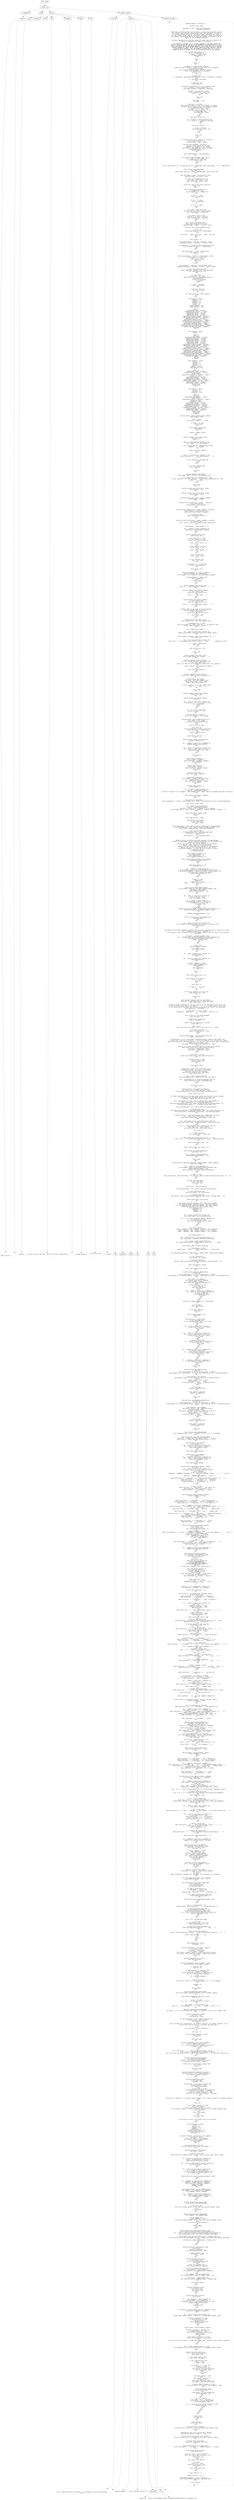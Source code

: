 digraph lpegNode {

node [fontname=Helvetica]
edge [style=dashed]

doc_0 [label="doc - 2099"]


doc_0 -> { section_1}
{rank=same; section_1}

section_1 [label="section: 1-8"]


// END RANK doc_0

section_1 -> { header_2 prose_3 prose_4 section_5}
{rank=same; header_2 prose_3 prose_4 section_5}

header_2 [label="1 : Argparse"]

prose_3 [label="prose"]

prose_4 [label="prose"]

section_5 [label="section: 9-2099"]


// END RANK section_1

header_2 -> leaf_6
leaf_6  [color=Gray,shape=rectangle,fontname=Inconsolata,label="* Argparse"]
// END RANK header_2

prose_3 -> { raw_7}
{rank=same; raw_7}

raw_7 [label="raw"]


// END RANK prose_3

raw_7 -> leaf_8
leaf_8  [color=Gray,shape=rectangle,fontname=Inconsolata,label="

Now on [[0.7]].
"]
// END RANK raw_7

prose_4 -> { prespace_9 literal_10 raw_11 prespace_12 literal_13 raw_14}
{rank=same; prespace_9 literal_10 raw_11 prespace_12 literal_13 raw_14}

prespace_9 [label="prespace"]

literal_10 [label="literal"]

raw_11 [label="raw"]

prespace_12 [label="prespace"]

literal_13 [label="literal"]

raw_14 [label="raw"]


// END RANK prose_4

prespace_9 -> leaf_15
leaf_15  [color=Gray,shape=rectangle,fontname=Inconsolata,label=""]
// END RANK prespace_9

literal_10 -> leaf_16
leaf_16  [color=Gray,shape=rectangle,fontname=Inconsolata,label="argparse"]
// END RANK literal_10

raw_11 -> leaf_17
leaf_17  [color=Gray,shape=rectangle,fontname=Inconsolata,label=" is what it says on the label, and we're lifting it wholesale as"]
// END RANK raw_11

prespace_12 -> leaf_18
leaf_18  [color=Gray,shape=rectangle,fontname=Inconsolata,label=""]
// END RANK prespace_12

literal_13 -> leaf_19
leaf_19  [color=Gray,shape=rectangle,fontname=Inconsolata,label="package.argparse"]
// END RANK literal_13

raw_14 -> leaf_20
leaf_20  [color=Gray,shape=rectangle,fontname=Inconsolata,label=", at least for now.

"]
// END RANK raw_14

section_5 -> { header_21 prose_22 codeblock_23}
{rank=same; header_21 prose_22 codeblock_23}

header_21 [label="3 : License"]

prose_22 [label="prose"]

codeblock_23 [label="code block 16-2099"]


// END RANK section_5

header_21 -> leaf_24
leaf_24  [color=Gray,shape=rectangle,fontname=Inconsolata,label="*** License"]
// END RANK header_21

prose_22 -> { raw_25 prespace_26 literal_27 raw_28 link_29 raw_30}
{rank=same; raw_25 prespace_26 literal_27 raw_28 link_29 raw_30}

raw_25 [label="raw"]

prespace_26 [label="prespace"]

literal_27 [label="literal"]

raw_28 [label="raw"]

link_29 [label="link"]

raw_30 [label="raw"]


// END RANK prose_22

raw_25 -> leaf_31
leaf_31  [color=Gray,shape=rectangle,fontname=Inconsolata,label="

This is lightly modified by wrapping it in an anonymous function and assigning
it to"]
// END RANK raw_25

prespace_26 -> leaf_32
leaf_32  [color=Gray,shape=rectangle,fontname=Inconsolata,label=" "]
// END RANK prespace_26

literal_27 -> leaf_33
leaf_33  [color=Gray,shape=rectangle,fontname=Inconsolata,label="package.argparse"]
// END RANK literal_27

raw_28 -> leaf_34
leaf_34  [color=Gray,shape=rectangle,fontname=Inconsolata,label=", but is otherwise exactly as"]
// END RANK raw_28

link_29 -> { anchortext_35 url_36}
{rank=same; anchortext_35 url_36}

anchortext_35 [label="anchortext"]

url_36 [label="url"]


// END RANK link_29

anchortext_35 -> leaf_37
leaf_37  [color=Gray,shape=rectangle,fontname=Inconsolata,label="found here"]
// END RANK anchortext_35

url_36 -> leaf_38
leaf_38  [color=Gray,shape=rectangle,fontname=Inconsolata,label="https://raw.githubusercontent.com/mpeterv/argparse/master/src/argparse.lua"]
// END RANK url_36

raw_30 -> leaf_39
leaf_39  [color=Gray,shape=rectangle,fontname=Inconsolata,label=".
"]
// END RANK raw_30

codeblock_23 -> leaf_40
leaf_40  [color=Gray,shape=rectangle,fontname=Inconsolata,label="package.argparse = (function ()

-- The MIT License (MIT)

-- Copyright (c) 2013 - 2018 Peter Melnichenko
--                      2019 Paul Ouellette

-- Permission is hereby granted, free of charge, to any person obtaining a copy of
-- this software and associated documentation files (the \"Software\"), to deal in
-- the Software without restriction, including without limitation the rights to
-- use, copy, modify, merge, publish, distribute, sublicense, and/or sell copies of
-- the Software, and to permit persons to whom the Software is furnished to do so,
-- subject to the following conditions:

-- The above copyright notice and this permission notice shall be included in all
-- copies or substantial portions of the Software.

-- THE SOFTWARE IS PROVIDED \"AS IS\", WITHOUT WARRANTY OF ANY KIND, EXPRESS OR
-- IMPLIED, INCLUDING BUT NOT LIMITED TO THE WARRANTIES OF MERCHANTABILITY, FITNESS
-- FOR A PARTICULAR PURPOSE AND NONINFRINGEMENT. IN NO EVENT SHALL THE AUTHORS OR
-- COPYRIGHT HOLDERS BE LIABLE FOR ANY CLAIM, DAMAGES OR OTHER LIABILITY, WHETHER
-- IN AN ACTION OF CONTRACT, TORT OR OTHERWISE, ARISING FROM, OUT OF OR IN
-- CONNECTION WITH THE SOFTWARE OR THE USE OR OTHER DEALINGS IN THE SOFTWARE.

local function deep_update(t1, t2)
   for k, v in pairs(t2) do
      if type(v) == \"table\" then
         v = deep_update({}, v)
      end

      t1[k] = v
   end

   return t1
end

-- A property is a tuple {name, callback}.
-- properties.args is number of properties that can be set as arguments
-- when calling an object.
local function class(prototype, properties, parent)
   -- Class is the metatable of its instances.
   local cl = {}
   cl.__index = cl

   if parent then
      cl.__prototype = deep_update(deep_update({}, parent.__prototype), prototype)
   else
      cl.__prototype = prototype
   end

   if properties then
      local names = {}

      -- Create setter methods and fill set of property names.
      for _, property in ipairs(properties) do
         local name, callback = property[1], property[2]

         cl[name] = function(self, value)
            if not callback(self, value) then
               self[\"_\" .. name] = value
            end

            return self
         end

         names[name] = true
      end

      function cl.__call(self, ...)
         -- When calling an object, if the first argument is a table,
         -- interpret keys as property names, else delegate arguments
         -- to corresponding setters in order.
         if type((...)) == \"table\" then
            for name, value in pairs((...)) do
               if names[name] then
                  self[name](self, value)
               end
            end
         else
            local nargs = select(\"#\", ...)

            for i, property in ipairs(properties) do
               if i > nargs or i > properties.args then
                  break
               end

               local arg = select(i, ...)

               if arg ~= nil then
                  self[property[1]](self, arg)
               end
            end
         end

         return self
      end
   end

   -- If indexing class fails, fallback to its parent.
   local class_metatable = {}
   class_metatable.__index = parent

   function class_metatable.__call(self, ...)
      -- Calling a class returns its instance.
      -- Arguments are delegated to the instance.
      local object = deep_update({}, self.__prototype)
      setmetatable(object, self)
      return object(...)
   end

   return setmetatable(cl, class_metatable)
end

local function typecheck(name, types, value)
   for _, type_ in ipairs(types) do
      if type(value) == type_ then
         return true
      end
   end

   error((\"bad property '%s' (%s expected, got %s)\"):format(name, table.concat(types, \" or \"), type(value)))
end

local function typechecked(name, ...)
   local types = {...}
   return {name, function(_, value) typecheck(name, types, value) end}
end

local multiname = {\"name\", function(self, value)
   typecheck(\"name\", {\"string\"}, value)

   for alias in value:gmatch(\"%S+\") do
      self._name = self._name or alias
      table.insert(self._aliases, alias)
   end

   -- Do not set _name as with other properties.
   return true
end}

local function parse_boundaries(str)
   if tonumber(str) then
      return tonumber(str), tonumber(str)
   end

   if str == \"*\" then
      return 0, math.huge
   end

   if str == \"+\" then
      return 1, math.huge
   end

   if str == \"?\" then
      return 0, 1
   end

   if str:match \"^%d+%-%d+$\" then
      local min, max = str:match \"^(%d+)%-(%d+)$\"
      return tonumber(min), tonumber(max)
   end

   if str:match \"^%d+%+$\" then
      local min = str:match \"^(%d+)%+$\"
      return tonumber(min), math.huge
   end
end

local function boundaries(name)
   return {name, function(self, value)
      typecheck(name, {\"number\", \"string\"}, value)

      local min, max = parse_boundaries(value)

      if not min then
         error((\"bad property '%s'\"):format(name))
      end

      self[\"_min\" .. name], self[\"_max\" .. name] = min, max
   end}
end

local actions = {}

local option_action = {\"action\", function(_, value)
   typecheck(\"action\", {\"function\", \"string\"}, value)

   if type(value) == \"string\" and not actions[value] then
      error((\"unknown action '%s'\"):format(value))
   end
end}

local option_init = {\"init\", function(self)
   self._has_init = true
end}

local option_default = {\"default\", function(self, value)
   if type(value) ~= \"string\" then
      self._init = value
      self._has_init = true
      return true
   end
end}

local add_help = {\"add_help\", function(self, value)
   typecheck(\"add_help\", {\"boolean\", \"string\", \"table\"}, value)

   if self._help_option_idx then
      table.remove(self._options, self._help_option_idx)
      self._help_option_idx = nil
   end

   if value then
      local help = self:flag()
         :description \"Show this help message and exit.\"
         :action(function()
            print(self:get_help())
            os.exit(0)
         end)

      if value ~= true then
         help = help(value)
      end

      if not help._name then
         help \"-h\" \"--help\"
      end

      self._help_option_idx = #self._options
   end
end}

local Parser = class({
   _arguments = {},
   _options = {},
   _commands = {},
   _mutexes = {},
   _groups = {},
   _require_command = true,
   _handle_options = true
}, {
   args = 3,
   typechecked(\"name\", \"string\"),
   typechecked(\"description\", \"string\"),
   typechecked(\"epilog\", \"string\"),
   typechecked(\"usage\", \"string\"),
   typechecked(\"help\", \"string\"),
   typechecked(\"require_command\", \"boolean\"),
   typechecked(\"handle_options\", \"boolean\"),
   typechecked(\"action\", \"function\"),
   typechecked(\"command_target\", \"string\"),
   typechecked(\"help_vertical_space\", \"number\"),
   typechecked(\"usage_margin\", \"number\"),
   typechecked(\"usage_max_width\", \"number\"),
   typechecked(\"help_usage_margin\", \"number\"),
   typechecked(\"help_description_margin\", \"number\"),
   typechecked(\"help_max_width\", \"number\"),
   add_help
})

local Command = class({
   _aliases = {}
}, {
   args = 3,
   multiname,
   typechecked(\"description\", \"string\"),
   typechecked(\"epilog\", \"string\"),
   typechecked(\"summary\", \"string\"),
   typechecked(\"target\", \"string\"),
   typechecked(\"usage\", \"string\"),
   typechecked(\"help\", \"string\"),
   typechecked(\"require_command\", \"boolean\"),
   typechecked(\"handle_options\", \"boolean\"),
   typechecked(\"action\", \"function\"),
   typechecked(\"command_target\", \"string\"),
   typechecked(\"help_vertical_space\", \"number\"),
   typechecked(\"usage_margin\", \"number\"),
   typechecked(\"usage_max_width\", \"number\"),
   typechecked(\"help_usage_margin\", \"number\"),
   typechecked(\"help_description_margin\", \"number\"),
   typechecked(\"help_max_width\", \"number\"),
   typechecked(\"hidden\", \"boolean\"),
   add_help
}, Parser)

local Argument = class({
   _minargs = 1,
   _maxargs = 1,
   _mincount = 1,
   _maxcount = 1,
   _defmode = \"unused\",
   _show_default = true
}, {
   args = 5,
   typechecked(\"name\", \"string\"),
   typechecked(\"description\", \"string\"),
   option_default,
   typechecked(\"convert\", \"function\", \"table\"),
   boundaries(\"args\"),
   typechecked(\"target\", \"string\"),
   typechecked(\"defmode\", \"string\"),
   typechecked(\"show_default\", \"boolean\"),
   typechecked(\"argname\", \"string\", \"table\"),
   typechecked(\"choices\", \"table\"),
   typechecked(\"hidden\", \"boolean\"),
   option_action,
   option_init
})

local Option = class({
   _aliases = {},
   _mincount = 0,
   _overwrite = true
}, {
   args = 6,
   multiname,
   typechecked(\"description\", \"string\"),
   option_default,
   typechecked(\"convert\", \"function\", \"table\"),
   boundaries(\"args\"),
   boundaries(\"count\"),
   typechecked(\"target\", \"string\"),
   typechecked(\"defmode\", \"string\"),
   typechecked(\"show_default\", \"boolean\"),
   typechecked(\"overwrite\", \"boolean\"),
   typechecked(\"argname\", \"string\", \"table\"),
   typechecked(\"choices\", \"table\"),
   typechecked(\"hidden\", \"boolean\"),
   option_action,
   option_init
}, Argument)

function Parser:_inherit_property(name, default)
   local element = self

   while true do
      local value = element[\"_\" .. name]

      if value ~= nil then
         return value
      end

      if not element._parent then
         return default
      end

      element = element._parent
   end
end

function Argument:_get_argument_list()
   local buf = {}
   local i = 1

   while i <= math.min(self._minargs, 3) do
      local argname = self:_get_argname(i)

      if self._default and self._defmode:find \"a\" then
         argname = \"[\" .. argname .. \"]\"
      end

      table.insert(buf, argname)
      i = i+1
   end

   while i <= math.min(self._maxargs, 3) do
      table.insert(buf, \"[\" .. self:_get_argname(i) .. \"]\")
      i = i+1

      if self._maxargs == math.huge then
         break
      end
   end

   if i < self._maxargs then
      table.insert(buf, \"...\")
   end

   return buf
end

function Argument:_get_usage()
   local usage = table.concat(self:_get_argument_list(), \" \")

   if self._default and self._defmode:find \"u\" then
      if self._maxargs > 1 or (self._minargs == 1 and not self._defmode:find \"a\") then
         usage = \"[\" .. usage .. \"]\"
      end
   end

   return usage
end

function actions.store_true(result, target)
   result[target] = true
end

function actions.store_false(result, target)
   result[target] = false
end

function actions.store(result, target, argument)
   result[target] = argument
end

function actions.count(result, target, _, overwrite)
   if not overwrite then
      result[target] = result[target] + 1
   end
end

function actions.append(result, target, argument, overwrite)
   result[target] = result[target] or {}
   table.insert(result[target], argument)

   if overwrite then
      table.remove(result[target], 1)
   end
end

function actions.concat(result, target, arguments, overwrite)
   if overwrite then
      error(\"'concat' action can't handle too many invocations\")
   end

   result[target] = result[target] or {}

   for _, argument in ipairs(arguments) do
      table.insert(result[target], argument)
   end
end

function Argument:_get_action()
   local action, init

   if self._maxcount == 1 then
      if self._maxargs == 0 then
         action, init = \"store_true\", nil
      else
         action, init = \"store\", nil
      end
   else
      if self._maxargs == 0 then
         action, init = \"count\", 0
      else
         action, init = \"append\", {}
      end
   end

   if self._action then
      action = self._action
   end

   if self._has_init then
      init = self._init
   end

   if type(action) == \"string\" then
      action = actions[action]
   end

   return action, init
end

-- Returns placeholder for `narg`-th argument.
function Argument:_get_argname(narg)
   local argname = self._argname or self:_get_default_argname()

   if type(argname) == \"table\" then
      return argname[narg]
   else
      return argname
   end
end

function Argument:_get_choices_list()
   return \"{\" .. table.concat(self._choices, \",\") .. \"}\"
end

function Argument:_get_default_argname()
   if self._choices then
      return self:_get_choices_list()
   else
      return \"<\" .. self._name .. \">\"
   end
end

function Option:_get_default_argname()
   if self._choices then
      return self:_get_choices_list()
   else
      return \"<\" .. self:_get_default_target() .. \">\"
   end
end

-- Returns labels to be shown in the help message.
function Argument:_get_label_lines()
   if self._choices then
      return {self:_get_choices_list()}
   else
      return {self._name}
   end
end

function Option:_get_label_lines()
   local argument_list = self:_get_argument_list()

   if #argument_list == 0 then
      -- Don't put aliases for simple flags like `-h` on different lines.
      return {table.concat(self._aliases, \", \")}
   end

   local longest_alias_length = -1

   for _, alias in ipairs(self._aliases) do
      longest_alias_length = math.max(longest_alias_length, #alias)
   end

   local argument_list_repr = table.concat(argument_list, \" \")
   local lines = {}

   for i, alias in ipairs(self._aliases) do
      local line = (\" \"):rep(longest_alias_length - #alias) .. alias .. \" \" .. argument_list_repr

      if i ~= #self._aliases then
         line = line .. \",\"
      end

      table.insert(lines, line)
   end

   return lines
end

function Command:_get_label_lines()
   return {table.concat(self._aliases, \", \")}
end

function Argument:_get_description()
   if self._default and self._show_default then
      if self._description then
         return (\"%s (default: %s)\"):format(self._description, self._default)
      else
         return (\"default: %s\"):format(self._default)
      end
   else
      return self._description or \"\"
   end
end

function Command:_get_description()
   return self._summary or self._description or \"\"
end

function Option:_get_usage()
   local usage = self:_get_argument_list()
   table.insert(usage, 1, self._name)
   usage = table.concat(usage, \" \")

   if self._mincount == 0 or self._default then
      usage = \"[\" .. usage .. \"]\"
   end

   return usage
end

function Argument:_get_default_target()
   return self._name
end

function Option:_get_default_target()
   local res

   for _, alias in ipairs(self._aliases) do
      if alias:sub(1, 1) == alias:sub(2, 2) then
         res = alias:sub(3)
         break
      end
   end

   res = res or self._name:sub(2)
   return (res:gsub(\"-\", \"_\"))
end

function Option:_is_vararg()
   return self._maxargs ~= self._minargs
end

function Parser:_get_fullname(exclude_root)
   local parent = self._parent
   if exclude_root and not parent then
      return \"\"
   end
   local buf = {self._name}

   while parent do
      if not exclude_root or parent._parent then
         table.insert(buf, 1, parent._name)
      end
      parent = parent._parent
   end

   return table.concat(buf, \" \")
end

function Parser:_update_charset(charset)
   charset = charset or {}

   for _, command in ipairs(self._commands) do
      command:_update_charset(charset)
   end

   for _, option in ipairs(self._options) do
      for _, alias in ipairs(option._aliases) do
         charset[alias:sub(1, 1)] = true
      end
   end

   return charset
end

function Parser:argument(...)
   local argument = Argument(...)
   table.insert(self._arguments, argument)
   return argument
end

function Parser:option(...)
   local option = Option(...)
   table.insert(self._options, option)
   return option
end

function Parser:flag(...)
   return self:option():args(0)(...)
end

function Parser:command(...)
   local command = Command():add_help(true)(...)
   command._parent = self
   table.insert(self._commands, command)
   return command
end

function Parser:mutex(...)
   local elements = {...}

   for i, element in ipairs(elements) do
      local mt = getmetatable(element)
      assert(mt == Option or mt == Argument, (\"bad argument #%d to 'mutex' (Option or Argument expected)\"):format(i))
   end

   table.insert(self._mutexes, elements)
   return self
end

function Parser:group(name, ...)
   assert(type(name) == \"string\", (\"bad argument #1 to 'group' (string expected, got %s)\"):format(type(name)))

   local group = {name = name, ...}

   for i, element in ipairs(group) do
      local mt = getmetatable(element)
      assert(mt == Option or mt == Argument or mt == Command,
         (\"bad argument #%d to 'group' (Option or Argument or Command expected)\"):format(i + 1))
   end

   table.insert(self._groups, group)
   return self
end

local usage_welcome = \"Usage: \"

function Parser:get_usage()
   if self._usage then
      return self._usage
   end

   local usage_margin = self:_inherit_property(\"usage_margin\", #usage_welcome)
   local max_usage_width = self:_inherit_property(\"usage_max_width\", 70)
   local lines = {usage_welcome .. self:_get_fullname()}

   local function add(s)
      if #lines[#lines]+1+#s <= max_usage_width then
         lines[#lines] = lines[#lines] .. \" \" .. s
      else
         lines[#lines+1] = (\" \"):rep(usage_margin) .. s
      end
   end

   -- Normally options are before positional arguments in usage messages.
   -- However, vararg options should be after, because they can't be reliable used
   -- before a positional argument.
   -- Mutexes come into play, too, and are shown as soon as possible.
   -- Overall, output usages in the following order:
   -- 1. Mutexes that don't have positional arguments or vararg options.
   -- 2. Options that are not in any mutexes and are not vararg.
   -- 3. Positional arguments - on their own or as a part of a mutex.
   -- 4. Remaining mutexes.
   -- 5. Remaining options.

   local elements_in_mutexes = {}
   local added_elements = {}
   local added_mutexes = {}
   local argument_to_mutexes = {}

   local function add_mutex(mutex, main_argument)
      if added_mutexes[mutex] then
         return
      end

      added_mutexes[mutex] = true
      local buf = {}

      for _, element in ipairs(mutex) do
         if not element._hidden and not added_elements[element] then
            if getmetatable(element) == Option or element == main_argument then
               table.insert(buf, element:_get_usage())
               added_elements[element] = true
            end
         end
      end

      if #buf == 1 then
         add(buf[1])
      elseif #buf > 1 then
         add(\"(\" .. table.concat(buf, \" | \") .. \")\")
      end
   end

   local function add_element(element)
      if not element._hidden and not added_elements[element] then
         add(element:_get_usage())
         added_elements[element] = true
      end
   end

   for _, mutex in ipairs(self._mutexes) do
      local is_vararg = false
      local has_argument = false

      for _, element in ipairs(mutex) do
         if getmetatable(element) == Option then
            if element:_is_vararg() then
               is_vararg = true
            end
         else
            has_argument = true
            argument_to_mutexes[element] = argument_to_mutexes[element] or {}
            table.insert(argument_to_mutexes[element], mutex)
         end

         elements_in_mutexes[element] = true
      end

      if not is_vararg and not has_argument then
         add_mutex(mutex)
      end
   end

   for _, option in ipairs(self._options) do
      if not elements_in_mutexes[option] and not option:_is_vararg() then
         add_element(option)
      end
   end

   -- Add usages for positional arguments, together with one mutex containing them, if they are in a mutex.
   for _, argument in ipairs(self._arguments) do
      -- Pick a mutex as a part of which to show this argument, take the first one that's still available.
      local mutex

      if elements_in_mutexes[argument] then
         for _, argument_mutex in ipairs(argument_to_mutexes[argument]) do
            if not added_mutexes[argument_mutex] then
               mutex = argument_mutex
            end
         end
      end

      if mutex then
         add_mutex(mutex, argument)
      else
         add_element(argument)
      end
   end

   for _, mutex in ipairs(self._mutexes) do
      add_mutex(mutex)
   end

   for _, option in ipairs(self._options) do
      add_element(option)
   end

   if #self._commands > 0 then
      if self._require_command then
         add(\"<command>\")
      else
         add(\"[<command>]\")
      end

      add(\"...\")
   end

   return table.concat(lines, \"\\n\")
end

local function split_lines(s)
   if s == \"\" then
      return {}
   end

   local lines = {}

   if s:sub(-1) ~= \"\\n\" then
      s = s .. \"\\n\"
   end

   for line in s:gmatch(\"([^\\n]*)\\n\") do
      table.insert(lines, line)
   end

   return lines
end

local function autowrap_line(line, max_length)
   -- Algorithm for splitting lines is simple and greedy.
   local result_lines = {}

   -- Preserve original indentation of the line, put this at the beginning of each result line.
   -- If the first word looks like a list marker ('*', '+', or '-'), add spaces so that starts
   -- of the second and the following lines vertically align with the start of the second word.
   local indentation = line:match(\"^ *\")

   if line:find(\"^ *[%*%+%-]\") then
      indentation = indentation .. \" \" .. line:match(\"^ *[%*%+%-]( *)\")
   end

   -- Parts of the last line being assembled.
   local line_parts = {}

   -- Length of the current line.
   local line_length = 0

   -- Index of the next character to consider.
   local index = 1

   while true do
      local word_start, word_finish, word = line:find(\"([^ ]+)\", index)

      if not word_start then
         -- Ignore trailing spaces, if any.
         break
      end

      local preceding_spaces = line:sub(index, word_start - 1)
      index = word_finish + 1

      if (#line_parts == 0) or (line_length + #preceding_spaces + #word <= max_length) then
         -- Either this is the very first word or it fits as an addition to the current line, add it.
         table.insert(line_parts, preceding_spaces) -- For the very first word this adds the indentation.
         table.insert(line_parts, word)
         line_length = line_length + #preceding_spaces + #word
      else
         -- Does not fit, finish current line and put the word into a new one.
         table.insert(result_lines, table.concat(line_parts))
         line_parts = {indentation, word}
         line_length = #indentation + #word
      end
   end

   if #line_parts > 0 then
      table.insert(result_lines, table.concat(line_parts))
   end

   if #result_lines == 0 then
      -- Preserve empty lines.
      result_lines[1] = \"\"
   end

   return result_lines
end

-- Automatically wraps lines within given array,
-- attempting to limit line length to `max_length`.
-- Existing line splits are preserved.
local function autowrap(lines, max_length)
   local result_lines = {}

   for _, line in ipairs(lines) do
      local autowrapped_lines = autowrap_line(line, max_length)

      for _, autowrapped_line in ipairs(autowrapped_lines) do
         table.insert(result_lines, autowrapped_line)
      end
   end

   return result_lines
end

function Parser:_get_element_help(element)
   local label_lines = element:_get_label_lines()
   local description_lines = split_lines(element:_get_description())

   local result_lines = {}

   -- All label lines should have the same length (except the last one, it has no comma).
   -- If too long, start description after all the label lines.
   -- Otherwise, combine label and description lines.

   local usage_margin_len = self:_inherit_property(\"help_usage_margin\", 3)
   local usage_margin = (\" \"):rep(usage_margin_len)
   local description_margin_len = self:_inherit_property(\"help_description_margin\", 25)
   local description_margin = (\" \"):rep(description_margin_len)

   local help_max_width = self:_inherit_property(\"help_max_width\")

   if help_max_width then
      local description_max_width = math.max(help_max_width - description_margin_len, 10)
      description_lines = autowrap(description_lines, description_max_width)
   end

   if #label_lines[1] >= (description_margin_len - usage_margin_len) then
      for _, label_line in ipairs(label_lines) do
         table.insert(result_lines, usage_margin .. label_line)
      end

      for _, description_line in ipairs(description_lines) do
         table.insert(result_lines, description_margin .. description_line)
      end
   else
      for i = 1, math.max(#label_lines, #description_lines) do
         local label_line = label_lines[i]
         local description_line = description_lines[i]

         local line = \"\"

         if label_line then
            line = usage_margin .. label_line
         end

         if description_line and description_line ~= \"\" then
            line = line .. (\" \"):rep(description_margin_len - #line) .. description_line
         end

         table.insert(result_lines, line)
      end
   end

   return table.concat(result_lines, \"\\n\")
end

local function get_group_types(group)
   local types = {}

   for _, element in ipairs(group) do
      types[getmetatable(element)] = true
   end

   return types
end

function Parser:_add_group_help(blocks, added_elements, label, elements)
   local buf = {label}

   for _, element in ipairs(elements) do
      if not element._hidden and not added_elements[element] then
         added_elements[element] = true
         table.insert(buf, self:_get_element_help(element))
      end
   end

   if #buf > 1 then
      table.insert(blocks, table.concat(buf, (\"\\n\"):rep(self:_inherit_property(\"help_vertical_space\", 0) + 1)))
   end
end

function Parser:get_help()
   if self._help then
      return self._help
   end

   local blocks = {self:get_usage()}

   local help_max_width = self:_inherit_property(\"help_max_width\")

   if self._description then
      local description = self._description

      if help_max_width then
         description = table.concat(autowrap(split_lines(description), help_max_width), \"\\n\")
      end

      table.insert(blocks, description)
   end

   -- 1. Put groups containing arguments first, then other arguments.
   -- 2. Put remaining groups containing options, then other options.
   -- 3. Put remaining groups containing commands, then other commands.
   -- Assume that an element can't be in several groups.
   local groups_by_type = {
      [Argument] = {},
      [Option] = {},
      [Command] = {}
   }

   for _, group in ipairs(self._groups) do
      local group_types = get_group_types(group)

      for _, mt in ipairs({Argument, Option, Command}) do
         if group_types[mt] then
            table.insert(groups_by_type[mt], group)
            break
         end
      end
   end

   local default_groups = {
      {name = \"Arguments\", type = Argument, elements = self._arguments},
      {name = \"Options\", type = Option, elements = self._options},
      {name = \"Commands\", type = Command, elements = self._commands}
   }

   local added_elements = {}

   for _, default_group in ipairs(default_groups) do
      local type_groups = groups_by_type[default_group.type]

      for _, group in ipairs(type_groups) do
         self:_add_group_help(blocks, added_elements, group.name .. \":\", group)
      end

      local default_label = default_group.name .. \":\"

      if #type_groups > 0 then
         default_label = \"Other \" .. default_label:gsub(\"^.\", string.lower)
      end

      self:_add_group_help(blocks, added_elements, default_label, default_group.elements)
   end

   if self._epilog then
      local epilog = self._epilog

      if help_max_width then
         epilog = table.concat(autowrap(split_lines(epilog), help_max_width), \"\\n\")
      end

      table.insert(blocks, epilog)
   end

   return table.concat(blocks, \"\\n\\n\")
end

function Parser:add_help_command(value)
   if value then
      assert(type(value) == \"string\" or type(value) == \"table\",
         (\"bad argument #1 to 'add_help_command' (string or table expected, got %s)\"):format(type(value)))
   end

   local help = self:command()
      :description \"Show help for commands.\"
   help:argument \"command\"
      :description \"The command to show help for.\"
      :args \"?\"
      :action(function(_, _, cmd)
         if not cmd then
            print(self:get_help())
            os.exit(0)
         else
            for _, command in ipairs(self._commands) do
               for _, alias in ipairs(command._aliases) do
                  if alias == cmd then
                     print(command:get_help())
                     os.exit(0)
                  end
               end
            end
         end
         help:error((\"unknown command '%s'\"):format(cmd))
      end)

   if value then
      help = help(value)
   end

   if not help._name then
      help \"help\"
   end

   help._is_help_command = true
   return self
end

function Parser:_is_shell_safe()
   if self._basename then
      if self._basename:find(\"[^%w_%-%+%.]\") then
         return false
      end
   else
      for _, alias in ipairs(self._aliases) do
         if alias:find(\"[^%w_%-%+%.]\") then
            return false
         end
      end
   end
   for _, option in ipairs(self._options) do
      for _, alias in ipairs(option._aliases) do
         if alias:find(\"[^%w_%-%+%.]\") then
            return false
         end
      end
      if option._choices then
         for _, choice in ipairs(option._choices) do
            if choice:find(\"[%s'\\\"]\") then
               return false
            end
         end
      end
   end
   for _, argument in ipairs(self._arguments) do
      if argument._choices then
         for _, choice in ipairs(argument._choices) do
            if choice:find(\"[%s'\\\"]\") then
               return false
            end
         end
      end
   end
   for _, command in ipairs(self._commands) do
      if not command:_is_shell_safe() then
         return false
      end
   end
   return true
end

function Parser:add_complete(value)
   if value then
      assert(type(value) == \"string\" or type(value) == \"table\",
         (\"bad argument #1 to 'add_complete' (string or table expected, got %s)\"):format(type(value)))
   end

   local complete = self:option()
      :description \"Output a shell completion script for the specified shell.\"
      :args(1)
      :choices {\"bash\", \"zsh\", \"fish\"}
      :action(function(_, _, shell)
         io.write(self[\"get_\" .. shell .. \"_complete\"](self))
         os.exit(0)
      end)

   if value then
      complete = complete(value)
   end

   if not complete._name then
      complete \"--completion\"
   end

   return self
end

function Parser:add_complete_command(value)
   if value then
      assert(type(value) == \"string\" or type(value) == \"table\",
         (\"bad argument #1 to 'add_complete_command' (string or table expected, got %s)\"):format(type(value)))
   end

   local complete = self:command()
      :description \"Output a shell completion script.\"
   complete:argument \"shell\"
      :description \"The shell to output a completion script for.\"
      :choices {\"bash\", \"zsh\", \"fish\"}
      :action(function(_, _, shell)
         io.write(self[\"get_\" .. shell .. \"_complete\"](self))
         os.exit(0)
      end)

   if value then
      complete = complete(value)
   end

   if not complete._name then
      complete \"completion\"
   end

   return self
end

local function base_name(pathname)
   return pathname:gsub(\"[/\\\\]*$\", \"\"):match(\".*[/\\\\]([^/\\\\]*)\") or pathname
end

local function get_short_description(element)
   local short = element:_get_description():match(\"^(.-)%.%s\")
   return short or element:_get_description():match(\"^(.-)%.?$\")
end

function Parser:_get_options()
   local options = {}
   for _, option in ipairs(self._options) do
      for _, alias in ipairs(option._aliases) do
         table.insert(options, alias)
      end
   end
   return table.concat(options, \" \")
end

function Parser:_get_commands()
   local commands = {}
   for _, command in ipairs(self._commands) do
      for _, alias in ipairs(command._aliases) do
         table.insert(commands, alias)
      end
   end
   return table.concat(commands, \" \")
end

function Parser:_bash_option_args(buf, indent)
   local opts = {}
   for _, option in ipairs(self._options) do
      if option._choices or option._minargs > 0 then
         local compreply
         if option._choices then
            compreply = 'COMPREPLY=($(compgen -W \"' .. table.concat(option._choices, \" \") .. '\" -- \"$cur\"))'
         else
            compreply = 'COMPREPLY=($(compgen -f -- \"$cur\"))'
         end
         table.insert(opts, (\" \"):rep(indent + 4) .. table.concat(option._aliases, \"|\") .. \")\")
         table.insert(opts, (\" \"):rep(indent + 8) .. compreply)
         table.insert(opts, (\" \"):rep(indent + 8) .. \"return 0\")
         table.insert(opts, (\" \"):rep(indent + 8) .. \";;\")
      end
   end

   if #opts > 0 then
      table.insert(buf, (\" \"):rep(indent) .. 'case \"$prev\" in')
      table.insert(buf, table.concat(opts, \"\\n\"))
      table.insert(buf, (\" \"):rep(indent) .. \"esac\\n\")
   end
end

function Parser:_bash_get_cmd(buf, indent)
   if #self._commands == 0 then
      return
   end

   table.insert(buf, (\" \"):rep(indent) .. 'args=(\"${args[@]:1}\")')
   table.insert(buf, (\" \"):rep(indent) .. 'for arg in \"${args[@]}\"; do')
   table.insert(buf, (\" \"):rep(indent + 4) .. 'case \"$arg\" in')

   for _, command in ipairs(self._commands) do
      table.insert(buf, (\" \"):rep(indent + 8) .. table.concat(command._aliases, \"|\") .. \")\")
      if self._parent then
         table.insert(buf, (\" \"):rep(indent + 12) .. 'cmd=\"$cmd ' .. command._name .. '\"')
      else
         table.insert(buf, (\" \"):rep(indent + 12) .. 'cmd=\"' .. command._name .. '\"')
      end
      table.insert(buf, (\" \"):rep(indent + 12) .. 'opts=\"$opts ' .. command:_get_options() .. '\"')
      command:_bash_get_cmd(buf, indent + 12)
      table.insert(buf, (\" \"):rep(indent + 12) .. \"break\")
      table.insert(buf, (\" \"):rep(indent + 12) .. \";;\")
   end

   table.insert(buf, (\" \"):rep(indent + 4) .. \"esac\")
   table.insert(buf, (\" \"):rep(indent) .. \"done\")
end

function Parser:_bash_cmd_completions(buf)
   local cmd_buf = {}
   if self._parent then
      self:_bash_option_args(cmd_buf, 12)
   end
   if #self._commands > 0 then
      table.insert(cmd_buf, (\" \"):rep(12) .. 'COMPREPLY=($(compgen -W \"' .. self:_get_commands() .. '\" -- \"$cur\"))')
   elseif self._is_help_command then
      table.insert(cmd_buf, (\" \"):rep(12)
         .. 'COMPREPLY=($(compgen -W \"'
         .. self._parent:_get_commands()
         .. '\" -- \"$cur\"))')
   end
   if #cmd_buf > 0 then
      table.insert(buf, (\" \"):rep(8) .. \"'\" .. self:_get_fullname(true) .. \"')\")
      table.insert(buf, table.concat(cmd_buf, \"\\n\"))
      table.insert(buf, (\" \"):rep(12) .. \";;\")
   end

   for _, command in ipairs(self._commands) do
      command:_bash_cmd_completions(buf)
   end
end

function Parser:get_bash_complete()
   self._basename = base_name(self._name)
   assert(self:_is_shell_safe())
   local buf = {([[
_%s() {
    local IFS=$' \\t\\n'
    local args cur prev cmd opts arg
    args=(\"${COMP_WORDS[@]}\")
    cur=\"${COMP_WORDS[COMP_CWORD]}\"
    prev=\"${COMP_WORDS[COMP_CWORD-1]}\"
    opts=\"%s\"
]]):format(self._basename, self:_get_options())}

   self:_bash_option_args(buf, 4)
   self:_bash_get_cmd(buf, 4)
   if #self._commands > 0 then
      table.insert(buf, \"\")
      table.insert(buf, (\" \"):rep(4) .. 'case \"$cmd\" in')
      self:_bash_cmd_completions(buf)
      table.insert(buf, (\" \"):rep(4) .. \"esac\\n\")
   end

   table.insert(buf, ([=[
    if [[ \"$cur\" = -* ]]; then
        COMPREPLY=($(compgen -W \"$opts\" -- \"$cur\"))
    fi
}

complete -F _%s -o bashdefault -o default %s
]=]):format(self._basename, self._basename))

   return table.concat(buf, \"\\n\")
end

function Parser:_zsh_arguments(buf, cmd_name, indent)
   if self._parent then
      table.insert(buf, (\" \"):rep(indent) .. \"options=(\")
      table.insert(buf, (\" \"):rep(indent + 2) .. \"$options\")
   else
      table.insert(buf, (\" \"):rep(indent) .. \"local -a options=(\")
   end

   for _, option in ipairs(self._options) do
      local line = {}
      if #option._aliases > 1 then
         if option._maxcount > 1 then
            table.insert(line, '\"*\"')
         end
         table.insert(line, \"{\" .. table.concat(option._aliases, \",\") .. '}\"')
      else
         table.insert(line, '\"')
         if option._maxcount > 1 then
            table.insert(line, \"*\")
         end
         table.insert(line, option._name)
      end
      if option._description then
         local description = get_short_description(option):gsub('[\"%]:`$]', \"\\\\%0\")
         table.insert(line, \"[\" .. description .. \"]\")
      end
      if option._maxargs == math.huge then
         table.insert(line, \":*\")
      end
      if option._choices then
         table.insert(line, \": :(\" .. table.concat(option._choices, \" \") .. \")\")
      elseif option._maxargs > 0 then
         table.insert(line, \": :_files\")
      end
      table.insert(line, '\"')
      table.insert(buf, (\" \"):rep(indent + 2) .. table.concat(line))
   end

   table.insert(buf, (\" \"):rep(indent) .. \")\")
   table.insert(buf, (\" \"):rep(indent) .. \"_arguments -s -S \\\\\")
   table.insert(buf, (\" \"):rep(indent + 2) .. \"$options \\\\\")

   if self._is_help_command then
      table.insert(buf, (\" \"):rep(indent + 2) .. '\": :(' .. self._parent:_get_commands() .. ')\" \\\\')
   else
      for _, argument in ipairs(self._arguments) do
         local spec
         if argument._choices then
            spec = \": :(\" .. table.concat(argument._choices, \" \") .. \")\"
         else
            spec = \": :_files\"
         end
         if argument._maxargs == math.huge then
            table.insert(buf, (\" \"):rep(indent + 2) .. '\"*' .. spec .. '\" \\\\')
            break
         end
         for _ = 1, argument._maxargs do
            table.insert(buf, (\" \"):rep(indent + 2) .. '\"' .. spec .. '\" \\\\')
         end
      end

      if #self._commands > 0 then
         table.insert(buf, (\" \"):rep(indent + 2) .. '\": :_' .. cmd_name .. '_cmds\" \\\\')
         table.insert(buf, (\" \"):rep(indent + 2) .. '\"*:: :->args\" \\\\')
      end
   end

   table.insert(buf, (\" \"):rep(indent + 2) .. \"&& return 0\")
end

function Parser:_zsh_cmds(buf, cmd_name)
   table.insert(buf, \"\\n_\" .. cmd_name .. \"_cmds() {\")
   table.insert(buf, \"  local -a commands=(\")

   for _, command in ipairs(self._commands) do
      local line = {}
      if #command._aliases > 1 then
         table.insert(line, \"{\" .. table.concat(command._aliases, \",\") .. '}\"')
      else
         table.insert(line, '\"' .. command._name)
      end
      if command._description then
         table.insert(line, \":\" .. get_short_description(command):gsub('[\"`$]', \"\\\\%0\"))
      end
      table.insert(buf, \"    \" .. table.concat(line) .. '\"')
   end

   table.insert(buf, '  )\\n  _describe \"command\" commands\\n}')
end

function Parser:_zsh_complete_help(buf, cmds_buf, cmd_name, indent)
   if #self._commands == 0 then
      return
   end

   self:_zsh_cmds(cmds_buf, cmd_name)
   table.insert(buf, \"\\n\" .. (\" \"):rep(indent) .. \"case $words[1] in\")

   for _, command in ipairs(self._commands) do
      local name = cmd_name .. \"_\" .. command._name
      table.insert(buf, (\" \"):rep(indent + 2) .. table.concat(command._aliases, \"|\") .. \")\")
      command:_zsh_arguments(buf, name, indent + 4)
      command:_zsh_complete_help(buf, cmds_buf, name, indent + 4)
      table.insert(buf, (\" \"):rep(indent + 4) .. \";;\\n\")
   end

   table.insert(buf, (\" \"):rep(indent) .. \"esac\")
end

function Parser:get_zsh_complete()
   self._basename = base_name(self._name)
   assert(self:_is_shell_safe())
   local buf = {(\"#compdef %s\\n\"):format(self._basename)}
   local cmds_buf = {}
   table.insert(buf, \"_\" .. self._basename .. \"() {\")
   if #self._commands > 0 then
      table.insert(buf, \"  local context state state_descr line\")
      table.insert(buf, \"  typeset -A opt_args\\n\")
   end
   self:_zsh_arguments(buf, self._basename, 2)
   self:_zsh_complete_help(buf, cmds_buf, self._basename, 2)
   table.insert(buf, \"\\n  return 1\")
   table.insert(buf, \"}\")

   local result = table.concat(buf, \"\\n\")
   if #cmds_buf > 0 then
      result = result .. \"\\n\" .. table.concat(cmds_buf, \"\\n\")
   end
   return result .. \"\\n\\n_\" .. self._basename .. \"\\n\"
end

local function fish_escape(string)
   return string:gsub(\"[\\\\']\", \"\\\\%0\")
end

function Parser:_fish_get_cmd(buf, indent)
   if #self._commands == 0 then
      return
   end

   table.insert(buf, (\" \"):rep(indent) .. \"set -e cmdline[1]\")
   table.insert(buf, (\" \"):rep(indent) .. \"for arg in $cmdline\")
   table.insert(buf, (\" \"):rep(indent + 4) .. \"switch $arg\")

   for _, command in ipairs(self._commands) do
      table.insert(buf, (\" \"):rep(indent + 8) .. \"case \" .. table.concat(command._aliases, \" \"))
      table.insert(buf, (\" \"):rep(indent + 12) .. \"set cmd $cmd \" .. command._name)
      command:_fish_get_cmd(buf, indent + 12)
      table.insert(buf, (\" \"):rep(indent + 12) .. \"break\")
   end

   table.insert(buf, (\" \"):rep(indent + 4) .. \"end\")
   table.insert(buf, (\" \"):rep(indent) .. \"end\")
end

function Parser:_fish_complete_help(buf, basename)
   local prefix = \"complete -c \" .. basename
   table.insert(buf, \"\")

   for _, command in ipairs(self._commands) do
      local aliases = table.concat(command._aliases, \" \")
      local line
      if self._parent then
         line = (\"%s -n '__fish_%s_using_command %s' -xa '%s'\")
            :format(prefix, basename, self:_get_fullname(true), aliases)
      else
         line = (\"%s -n '__fish_%s_using_command' -xa '%s'\"):format(prefix, basename, aliases)
      end
      if command._description then
         line = (\"%s -d '%s'\"):format(line, fish_escape(get_short_description(command)))
      end
      table.insert(buf, line)
   end

   if self._is_help_command then
      local line = (\"%s -n '__fish_%s_using_command %s' -xa '%s'\")
         :format(prefix, basename, self:_get_fullname(true), self._parent:_get_commands())
      table.insert(buf, line)
   end

   for _, option in ipairs(self._options) do
      local parts = {prefix}

      if self._parent then
         table.insert(parts, \"-n '__fish_\" .. basename .. \"_seen_command \" .. self:_get_fullname(true) .. \"'\")
      end

      for _, alias in ipairs(option._aliases) do
         if alias:match(\"^%-.$\") then
            table.insert(parts, \"-s \" .. alias:sub(2))
         elseif alias:match(\"^%-%-.+\") then
            table.insert(parts, \"-l \" .. alias:sub(3))
         end
      end

      if option._choices then
         table.insert(parts, \"-xa '\" .. table.concat(option._choices, \" \") .. \"'\")
      elseif option._minargs > 0 then
         table.insert(parts, \"-r\")
      end

      if option._description then
         table.insert(parts, \"-d '\" .. fish_escape(get_short_description(option)) .. \"'\")
      end

      table.insert(buf, table.concat(parts, \" \"))
   end

   for _, command in ipairs(self._commands) do
      command:_fish_complete_help(buf, basename)
   end
end

function Parser:get_fish_complete()
   self._basename = base_name(self._name)
   assert(self:_is_shell_safe())
   local buf = {}

   if #self._commands > 0 then
      table.insert(buf, ([[
function __fish_%s_print_command
    set -l cmdline (commandline -poc)
    set -l cmd]]):format(self._basename))
      self:_fish_get_cmd(buf, 4)
      table.insert(buf, ([[
    echo \"$cmd\"
end

function __fish_%s_using_command
    test (__fish_%s_print_command) = \"$argv\"
    and return 0
    or return 1
end

function __fish_%s_seen_command
    string match -q \"$argv*\" (__fish_%s_print_command)
    and return 0
    or return 1
end]]):format(self._basename, self._basename, self._basename, self._basename))
   end

   self:_fish_complete_help(buf, self._basename)
   return table.concat(buf, \"\\n\") .. \"\\n\"
end

local function get_tip(context, wrong_name)
   local context_pool = {}
   local possible_name
   local possible_names = {}

   for name in pairs(context) do
      if type(name) == \"string\" then
         for i = 1, #name do
            possible_name = name:sub(1, i - 1) .. name:sub(i + 1)

            if not context_pool[possible_name] then
               context_pool[possible_name] = {}
            end

            table.insert(context_pool[possible_name], name)
         end
      end
   end

   for i = 1, #wrong_name + 1 do
      possible_name = wrong_name:sub(1, i - 1) .. wrong_name:sub(i + 1)

      if context[possible_name] then
         possible_names[possible_name] = true
      elseif context_pool[possible_name] then
         for _, name in ipairs(context_pool[possible_name]) do
            possible_names[name] = true
         end
      end
   end

   local first = next(possible_names)

   if first then
      if next(possible_names, first) then
         local possible_names_arr = {}

         for name in pairs(possible_names) do
            table.insert(possible_names_arr, \"'\" .. name .. \"'\")
         end

         table.sort(possible_names_arr)
         return \"\\nDid you mean one of these: \" .. table.concat(possible_names_arr, \" \") .. \"?\"
      else
         return \"\\nDid you mean '\" .. first .. \"'?\"
      end
   else
      return \"\"
   end
end

local ElementState = class({
   invocations = 0
})

function ElementState:__call(state, element)
   self.state = state
   self.result = state.result
   self.element = element
   self.target = element._target or element:_get_default_target()
   self.action, self.result[self.target] = element:_get_action()
   return self
end

function ElementState:error(fmt, ...)
   self.state:error(fmt, ...)
end

function ElementState:convert(argument, index)
   local converter = self.element._convert

   if converter then
      local ok, err

      if type(converter) == \"function\" then
         ok, err = converter(argument)
      elseif type(converter[index]) == \"function\" then
         ok, err = converter[index](argument)
      else
         ok = converter[argument]
      end

      if ok == nil then
         self:error(err and \"%s\" or \"malformed argument '%s'\", err or argument)
      end

      argument = ok
   end

   return argument
end

function ElementState:default(mode)
   return self.element._defmode:find(mode) and self.element._default
end

local function bound(noun, min, max, is_max)
   local res = \"\"

   if min ~= max then
      res = \"at \" .. (is_max and \"most\" or \"least\") .. \" \"
   end

   local number = is_max and max or min
   return res .. tostring(number) .. \" \" .. noun ..  (number == 1 and \"\" or \"s\")
end

function ElementState:set_name(alias)
   self.name = (\"%s '%s'\"):format(alias and \"option\" or \"argument\", alias or self.element._name)
end

function ElementState:invoke()
   self.open = true
   self.overwrite = false

   if self.invocations >= self.element._maxcount then
      if self.element._overwrite then
         self.overwrite = true
      else
         local num_times_repr = bound(\"time\", self.element._mincount, self.element._maxcount, true)
         self:error(\"%s must be used %s\", self.name, num_times_repr)
      end
   else
      self.invocations = self.invocations + 1
   end

   self.args = {}

   if self.element._maxargs <= 0 then
      self:close()
   end

   return self.open
end

function ElementState:check_choices(argument)
   if self.element._choices then
      for _, choice in ipairs(self.element._choices) do
         if argument == choice then
            return
         end
      end
      local choices_list = \"'\" .. table.concat(self.element._choices, \"', '\") .. \"'\"
      local is_option = getmetatable(self.element) == Option
      self:error(\"%s%s must be one of %s\", is_option and \"argument for \" or \"\", self.name, choices_list)
   end
end

function ElementState:pass(argument)
   self:check_choices(argument)
   argument = self:convert(argument, #self.args + 1)
   table.insert(self.args, argument)

   if #self.args >= self.element._maxargs then
      self:close()
   end

   return self.open
end

function ElementState:complete_invocation()
   while #self.args < self.element._minargs do
      self:pass(self.element._default)
   end
end

function ElementState:close()
   if self.open then
      self.open = false

      if #self.args < self.element._minargs then
         if self:default(\"a\") then
            self:complete_invocation()
         else
            if #self.args == 0 then
               if getmetatable(self.element) == Argument then
                  self:error(\"missing %s\", self.name)
               elseif self.element._maxargs == 1 then
                  self:error(\"%s requires an argument\", self.name)
               end
            end

            self:error(\"%s requires %s\", self.name, bound(\"argument\", self.element._minargs, self.element._maxargs))
         end
      end

      local args

      if self.element._maxargs == 0 then
         args = self.args[1]
      elseif self.element._maxargs == 1 then
         if self.element._minargs == 0 and self.element._mincount ~= self.element._maxcount then
            args = self.args
         else
            args = self.args[1]
         end
      else
         args = self.args
      end

      self.action(self.result, self.target, args, self.overwrite)
   end
end

local ParseState = class({
   result = {},
   options = {},
   arguments = {},
   argument_i = 1,
   element_to_mutexes = {},
   mutex_to_element_state = {},
   command_actions = {}
})

function ParseState:__call(parser, error_handler)
   self.parser = parser
   self.error_handler = error_handler
   self.charset = parser:_update_charset()
   self:switch(parser)
   return self
end

function ParseState:error(fmt, ...)
   self.error_handler(self.parser, fmt:format(...))
end

function ParseState:switch(parser)
   self.parser = parser

   if parser._action then
      table.insert(self.command_actions, {action = parser._action, name = parser._name})
   end

   for _, option in ipairs(parser._options) do
      option = ElementState(self, option)
      table.insert(self.options, option)

      for _, alias in ipairs(option.element._aliases) do
         self.options[alias] = option
      end
   end

   for _, mutex in ipairs(parser._mutexes) do
      for _, element in ipairs(mutex) do
         if not self.element_to_mutexes[element] then
            self.element_to_mutexes[element] = {}
         end

         table.insert(self.element_to_mutexes[element], mutex)
      end
   end

   for _, argument in ipairs(parser._arguments) do
      argument = ElementState(self, argument)
      table.insert(self.arguments, argument)
      argument:set_name()
      argument:invoke()
   end

   self.handle_options = parser._handle_options
   self.argument = self.arguments[self.argument_i]
   self.commands = parser._commands

   for _, command in ipairs(self.commands) do
      for _, alias in ipairs(command._aliases) do
         self.commands[alias] = command
      end
   end
end

function ParseState:get_option(name)
   local option = self.options[name]

   if not option then
      self:error(\"unknown option '%s'%s\", name, get_tip(self.options, name))
   else
      return option
   end
end

function ParseState:get_command(name)
   local command = self.commands[name]

   if not command then
      if #self.commands > 0 then
         self:error(\"unknown command '%s'%s\", name, get_tip(self.commands, name))
      else
         self:error(\"too many arguments\")
      end
   else
      return command
   end
end

function ParseState:check_mutexes(element_state)
   if self.element_to_mutexes[element_state.element] then
      for _, mutex in ipairs(self.element_to_mutexes[element_state.element]) do
         local used_element_state = self.mutex_to_element_state[mutex]

         if used_element_state and used_element_state ~= element_state then
            self:error(\"%s can not be used together with %s\", element_state.name, used_element_state.name)
         else
            self.mutex_to_element_state[mutex] = element_state
         end
      end
   end
end

function ParseState:invoke(option, name)
   self:close()
   option:set_name(name)
   self:check_mutexes(option, name)

   if option:invoke() then
      self.option = option
   end
end

function ParseState:pass(arg)
   if self.option then
      if not self.option:pass(arg) then
         self.option = nil
      end
   elseif self.argument then
      self:check_mutexes(self.argument)

      if not self.argument:pass(arg) then
         self.argument_i = self.argument_i + 1
         self.argument = self.arguments[self.argument_i]
      end
   else
      local command = self:get_command(arg)
      self.result[command._target or command._name] = true

      if self.parser._command_target then
         self.result[self.parser._command_target] = command._name
      end

      self:switch(command)
   end
end

function ParseState:close()
   if self.option then
      self.option:close()
      self.option = nil
   end
end

function ParseState:finalize()
   self:close()

   for i = self.argument_i, #self.arguments do
      local argument = self.arguments[i]
      if #argument.args == 0 and argument:default(\"u\") then
         argument:complete_invocation()
      else
         argument:close()
      end
   end

   if self.parser._require_command and #self.commands > 0 then
      self:error(\"a command is required\")
   end

   for _, option in ipairs(self.options) do
      option.name = option.name or (\"option '%s'\"):format(option.element._name)

      if option.invocations == 0 then
         if option:default(\"u\") then
            option:invoke()
            option:complete_invocation()
            option:close()
         end
      end

      local mincount = option.element._mincount

      if option.invocations < mincount then
         if option:default(\"a\") then
            while option.invocations < mincount do
               option:invoke()
               option:close()
            end
         elseif option.invocations == 0 then
            self:error(\"missing %s\", option.name)
         else
            self:error(\"%s must be used %s\", option.name, bound(\"time\", mincount, option.element._maxcount))
         end
      end
   end

   for i = #self.command_actions, 1, -1 do
      self.command_actions[i].action(self.result, self.command_actions[i].name)
   end
end

function ParseState:parse(args)
   for _, arg in ipairs(args) do
      local plain = true

      if self.handle_options then
         local first = arg:sub(1, 1)

         if self.charset[first] then
            if #arg > 1 then
               plain = false

               if arg:sub(2, 2) == first then
                  if #arg == 2 then
                     if self.options[arg] then
                        local option = self:get_option(arg)
                        self:invoke(option, arg)
                     else
                        self:close()
                     end

                     self.handle_options = false
                  else
                     local equals = arg:find \"=\"
                     if equals then
                        local name = arg:sub(1, equals - 1)
                        local option = self:get_option(name)

                        if option.element._maxargs <= 0 then
                           self:error(\"option '%s' does not take arguments\", name)
                        end

                        self:invoke(option, name)
                        self:pass(arg:sub(equals + 1))
                     else
                        local option = self:get_option(arg)
                        self:invoke(option, arg)
                     end
                  end
               else
                  for i = 2, #arg do
                     local name = first .. arg:sub(i, i)
                     local option = self:get_option(name)
                     self:invoke(option, name)

                     if i ~= #arg and option.element._maxargs > 0 then
                        self:pass(arg:sub(i + 1))
                        break
                     end
                  end
               end
            end
         end
      end

      if plain then
         self:pass(arg)
      end
   end

   self:finalize()
   return self.result
end

function Parser:error(msg)
   io.stderr:write((\"%s\\n\\nError: %s\\n\"):format(self:get_usage(), msg))
   os.exit(1)
end

-- Compatibility with strict.lua and other checkers:
local default_cmdline = rawget(_G, \"arg\") or {}

function Parser:_parse(args, error_handler)
   return ParseState(self, error_handler):parse(args or default_cmdline)
end

function Parser:parse(args)
   return self:_parse(args, self.error)
end

local function xpcall_error_handler(err)
   return tostring(err) .. \"\\noriginal \" .. debug.traceback(\"\", 2):sub(2)
end

function Parser:pparse(args)
   local parse_error

   local ok, result = xpcall(function()
      return self:_parse(args, function(_, err)
         parse_error = err
         error(err, 0)
      end)
   end, xpcall_error_handler)

   if ok then
      return true, result
   elseif not parse_error then
      error(result, 0)
   else
      return false, parse_error
   end
end

local argparse = {}

argparse.version = \"0.7.0\"

setmetatable(argparse, {__call = function(_, ...)
   return Parser(default_cmdline[0]):add_help(true)(...)
end})

return argparse

end ) ()"]
// END RANK codeblock_23


}

